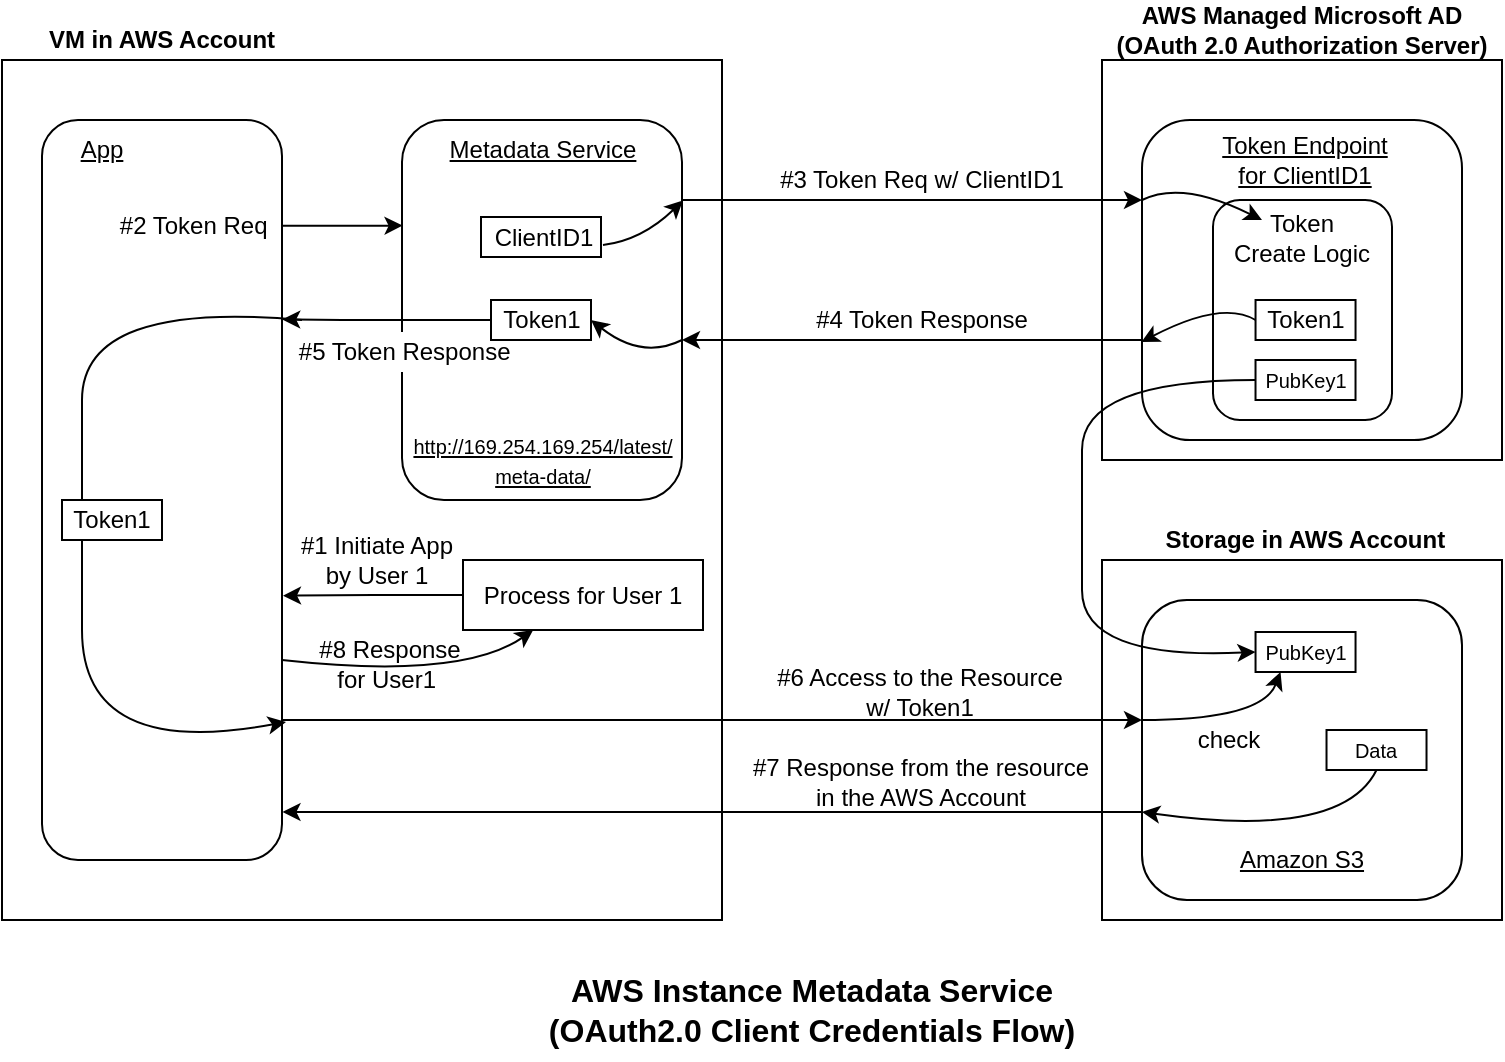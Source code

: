 <mxfile version="22.1.18" type="github">
  <diagram id="--nqma7Hxtt_wLqLNTel" name="Page-1">
    <mxGraphModel dx="1354" dy="607" grid="1" gridSize="10" guides="1" tooltips="1" connect="1" arrows="1" fold="1" page="1" pageScale="1" pageWidth="827" pageHeight="1169" math="0" shadow="0">
      <root>
        <mxCell id="0" />
        <mxCell id="1" parent="0" />
        <mxCell id="2p3ya99PdbGUZq53EWPI-1" value="" style="rounded=0;whiteSpace=wrap;html=1;" parent="1" vertex="1">
          <mxGeometry x="50" y="150" width="360" height="430" as="geometry" />
        </mxCell>
        <mxCell id="cbdDKb6Eu_nVLLMf66wY-12" style="edgeStyle=orthogonalEdgeStyle;rounded=0;orthogonalLoop=1;jettySize=auto;html=1;exitX=0.996;exitY=0.216;exitDx=0;exitDy=0;exitPerimeter=0;entryX=0.002;entryY=0.42;entryDx=0;entryDy=0;entryPerimeter=0;" parent="1" edge="1">
          <mxGeometry relative="1" as="geometry">
            <mxPoint x="189.52" y="232.92" as="sourcePoint" />
            <mxPoint x="250.28" y="232.8" as="targetPoint" />
            <Array as="points">
              <mxPoint x="240" y="233" />
              <mxPoint x="240" y="233" />
            </Array>
          </mxGeometry>
        </mxCell>
        <mxCell id="2p3ya99PdbGUZq53EWPI-2" value="" style="rounded=1;whiteSpace=wrap;html=1;" parent="1" vertex="1">
          <mxGeometry x="70" y="180" width="120" height="370" as="geometry" />
        </mxCell>
        <mxCell id="2p3ya99PdbGUZq53EWPI-3" value="App" style="text;html=1;strokeColor=none;fillColor=none;align=center;verticalAlign=middle;whiteSpace=wrap;rounded=0;fontStyle=4" parent="1" vertex="1">
          <mxGeometry x="80" y="185" width="40" height="20" as="geometry" />
        </mxCell>
        <mxCell id="2p3ya99PdbGUZq53EWPI-14" value="VM in AWS Account" style="text;html=1;strokeColor=none;fillColor=none;align=center;verticalAlign=middle;whiteSpace=wrap;rounded=0;fontStyle=1" parent="1" vertex="1">
          <mxGeometry x="50" y="130" width="160" height="20" as="geometry" />
        </mxCell>
        <mxCell id="2p3ya99PdbGUZq53EWPI-17" value="" style="rounded=0;whiteSpace=wrap;html=1;" parent="1" vertex="1">
          <mxGeometry x="600" y="150" width="200" height="200" as="geometry" />
        </mxCell>
        <mxCell id="2p3ya99PdbGUZq53EWPI-18" value="AWS Managed Microsoft AD&lt;br&gt;(OAuth 2.0 Authorization Server)" style="text;html=1;strokeColor=none;fillColor=none;align=center;verticalAlign=middle;whiteSpace=wrap;rounded=0;fontStyle=1" parent="1" vertex="1">
          <mxGeometry x="600" y="120" width="200" height="30" as="geometry" />
        </mxCell>
        <mxCell id="2p3ya99PdbGUZq53EWPI-30" style="edgeStyle=orthogonalEdgeStyle;rounded=0;orthogonalLoop=1;jettySize=auto;html=1;exitX=0;exitY=0.75;exitDx=0;exitDy=0;" parent="1" source="2p3ya99PdbGUZq53EWPI-19" edge="1">
          <mxGeometry relative="1" as="geometry">
            <Array as="points">
              <mxPoint x="620" y="290" />
            </Array>
            <mxPoint x="390" y="290" as="targetPoint" />
          </mxGeometry>
        </mxCell>
        <mxCell id="2p3ya99PdbGUZq53EWPI-19" value="" style="rounded=1;whiteSpace=wrap;html=1;" parent="1" vertex="1">
          <mxGeometry x="620" y="180" width="160" height="160" as="geometry" />
        </mxCell>
        <mxCell id="2p3ya99PdbGUZq53EWPI-23" value="Token Endpoint &lt;br&gt;for ClientID1" style="text;html=1;strokeColor=none;fillColor=none;align=center;verticalAlign=middle;whiteSpace=wrap;rounded=0;fontStyle=4" parent="1" vertex="1">
          <mxGeometry x="641.26" y="185" width="121" height="30" as="geometry" />
        </mxCell>
        <mxCell id="2p3ya99PdbGUZq53EWPI-27" value="#4 Token Response" style="text;html=1;strokeColor=none;fillColor=none;align=center;verticalAlign=middle;whiteSpace=wrap;rounded=0;" parent="1" vertex="1">
          <mxGeometry x="430" y="270" width="160" height="20" as="geometry" />
        </mxCell>
        <mxCell id="2p3ya99PdbGUZq53EWPI-25" value="#3 Token Req w/ ClientID1" style="text;html=1;strokeColor=none;fillColor=none;align=center;verticalAlign=middle;whiteSpace=wrap;rounded=0;" parent="1" vertex="1">
          <mxGeometry x="430" y="200" width="160" height="20" as="geometry" />
        </mxCell>
        <mxCell id="2p3ya99PdbGUZq53EWPI-29" value="" style="endArrow=classic;html=1;rounded=0;entryX=0;entryY=0.25;entryDx=0;entryDy=0;" parent="1" target="2p3ya99PdbGUZq53EWPI-19" edge="1">
          <mxGeometry width="50" height="50" relative="1" as="geometry">
            <mxPoint x="390" y="220" as="sourcePoint" />
            <mxPoint x="520" y="330" as="targetPoint" />
          </mxGeometry>
        </mxCell>
        <mxCell id="2p3ya99PdbGUZq53EWPI-33" value="" style="rounded=0;whiteSpace=wrap;html=1;" parent="1" vertex="1">
          <mxGeometry x="600" y="400" width="200" height="180" as="geometry" />
        </mxCell>
        <mxCell id="2p3ya99PdbGUZq53EWPI-34" value="&amp;nbsp;Storage in AWS Account" style="text;html=1;strokeColor=none;fillColor=none;align=center;verticalAlign=middle;whiteSpace=wrap;rounded=0;fontStyle=1" parent="1" vertex="1">
          <mxGeometry x="605" y="380" width="190" height="20" as="geometry" />
        </mxCell>
        <mxCell id="2p3ya99PdbGUZq53EWPI-37" value="#6 Access to the Resource&lt;br&gt;w/ Token1" style="text;html=1;strokeColor=none;fillColor=none;align=center;verticalAlign=middle;whiteSpace=wrap;rounded=0;" parent="1" vertex="1">
          <mxGeometry x="429.01" y="451" width="160" height="30" as="geometry" />
        </mxCell>
        <mxCell id="2p3ya99PdbGUZq53EWPI-55" value="#7 Response from the resource in the AWS Account" style="text;html=1;strokeColor=none;fillColor=none;align=center;verticalAlign=middle;whiteSpace=wrap;rounded=0;" parent="1" vertex="1">
          <mxGeometry x="419.51" y="496" width="179.01" height="30" as="geometry" />
        </mxCell>
        <mxCell id="2p3ya99PdbGUZq53EWPI-70" value="" style="curved=1;endArrow=classic;html=1;rounded=0;" parent="1" edge="1">
          <mxGeometry width="50" height="50" relative="1" as="geometry">
            <mxPoint x="200" y="280" as="sourcePoint" />
            <mxPoint x="192" y="481" as="targetPoint" />
            <Array as="points">
              <mxPoint x="90" y="270" />
              <mxPoint x="90" y="370" />
              <mxPoint x="90" y="500" />
            </Array>
          </mxGeometry>
        </mxCell>
        <mxCell id="2p3ya99PdbGUZq53EWPI-73" value="" style="rounded=1;whiteSpace=wrap;html=1;" parent="1" vertex="1">
          <mxGeometry x="620" y="420" width="160" height="150" as="geometry" />
        </mxCell>
        <mxCell id="2p3ya99PdbGUZq53EWPI-74" value="Amazon S3" style="text;html=1;strokeColor=none;fillColor=none;align=center;verticalAlign=middle;whiteSpace=wrap;rounded=0;fontStyle=4" parent="1" vertex="1">
          <mxGeometry x="620" y="540" width="160" height="20" as="geometry" />
        </mxCell>
        <mxCell id="2p3ya99PdbGUZq53EWPI-62" style="edgeStyle=orthogonalEdgeStyle;rounded=0;orthogonalLoop=1;jettySize=auto;html=1;endArrow=classic;endFill=1;" parent="1" edge="1">
          <mxGeometry relative="1" as="geometry">
            <mxPoint x="190" y="480" as="sourcePoint" />
            <mxPoint x="620" y="480" as="targetPoint" />
          </mxGeometry>
        </mxCell>
        <mxCell id="2p3ya99PdbGUZq53EWPI-79" value="" style="rounded=1;whiteSpace=wrap;html=1;" parent="1" vertex="1">
          <mxGeometry x="655.5" y="220" width="89.5" height="110" as="geometry" />
        </mxCell>
        <mxCell id="2p3ya99PdbGUZq53EWPI-80" value="Token&lt;br&gt;Create Logic" style="text;html=1;strokeColor=none;fillColor=none;align=center;verticalAlign=middle;whiteSpace=wrap;rounded=0;" parent="1" vertex="1">
          <mxGeometry x="657" y="221" width="85.99" height="35" as="geometry" />
        </mxCell>
        <mxCell id="2p3ya99PdbGUZq53EWPI-38" value="" style="rounded=0;whiteSpace=wrap;html=1;" parent="1" vertex="1">
          <mxGeometry x="676.77" y="270" width="50" height="20" as="geometry" />
        </mxCell>
        <mxCell id="2p3ya99PdbGUZq53EWPI-39" value="Token1" style="text;html=1;strokeColor=none;fillColor=none;align=center;verticalAlign=middle;whiteSpace=wrap;rounded=0;" parent="1" vertex="1">
          <mxGeometry x="676.77" y="270" width="50" height="20" as="geometry" />
        </mxCell>
        <mxCell id="2p3ya99PdbGUZq53EWPI-84" value="" style="curved=1;endArrow=classic;html=1;rounded=0;exitX=0;exitY=0.5;exitDx=0;exitDy=0;entryX=-0.002;entryY=0.694;entryDx=0;entryDy=0;entryPerimeter=0;" parent="1" source="2p3ya99PdbGUZq53EWPI-39" target="2p3ya99PdbGUZq53EWPI-19" edge="1">
          <mxGeometry width="50" height="50" relative="1" as="geometry">
            <mxPoint x="660" y="334" as="sourcePoint" />
            <mxPoint x="802" y="339" as="targetPoint" />
            <Array as="points">
              <mxPoint x="660" y="270" />
            </Array>
          </mxGeometry>
        </mxCell>
        <mxCell id="2p3ya99PdbGUZq53EWPI-86" value="" style="curved=1;endArrow=classic;html=1;rounded=0;exitX=0.75;exitY=0;exitDx=0;exitDy=0;" parent="1" edge="1">
          <mxGeometry width="50" height="50" relative="1" as="geometry">
            <mxPoint x="620" y="220" as="sourcePoint" />
            <mxPoint x="680" y="230" as="targetPoint" />
            <Array as="points">
              <mxPoint x="640" y="210" />
            </Array>
          </mxGeometry>
        </mxCell>
        <mxCell id="cbdDKb6Eu_nVLLMf66wY-11" style="edgeStyle=orthogonalEdgeStyle;rounded=0;orthogonalLoop=1;jettySize=auto;html=1;exitX=0;exitY=0.5;exitDx=0;exitDy=0;entryX=1;entryY=0.686;entryDx=0;entryDy=0;entryPerimeter=0;" parent="1" source="2p3ya99PdbGUZq53EWPI-88" edge="1">
          <mxGeometry relative="1" as="geometry">
            <mxPoint x="190.5" y="417.82" as="targetPoint" />
          </mxGeometry>
        </mxCell>
        <mxCell id="2p3ya99PdbGUZq53EWPI-88" value="" style="rounded=0;whiteSpace=wrap;html=1;" parent="1" vertex="1">
          <mxGeometry x="280.5" y="400" width="120" height="35" as="geometry" />
        </mxCell>
        <mxCell id="2p3ya99PdbGUZq53EWPI-89" value="Process for User 1" style="text;html=1;strokeColor=none;fillColor=none;align=center;verticalAlign=middle;whiteSpace=wrap;rounded=0;" parent="1" vertex="1">
          <mxGeometry x="287" y="407.5" width="107" height="20" as="geometry" />
        </mxCell>
        <mxCell id="2p3ya99PdbGUZq53EWPI-96" value="#1 Initiate App &lt;br&gt;by User 1" style="text;html=1;strokeColor=none;fillColor=none;align=center;verticalAlign=middle;whiteSpace=wrap;rounded=0;" parent="1" vertex="1">
          <mxGeometry x="185" y="380" width="105" height="40" as="geometry" />
        </mxCell>
        <mxCell id="2p3ya99PdbGUZq53EWPI-97" value="#8 Response for User1&amp;nbsp;" style="text;html=1;strokeColor=none;fillColor=none;align=center;verticalAlign=middle;whiteSpace=wrap;rounded=0;" parent="1" vertex="1">
          <mxGeometry x="199.5" y="432" width="87.5" height="40" as="geometry" />
        </mxCell>
        <mxCell id="2p3ya99PdbGUZq53EWPI-101" value="" style="curved=1;endArrow=classic;html=1;rounded=0;" parent="1" target="2p3ya99PdbGUZq53EWPI-88" edge="1">
          <mxGeometry width="50" height="50" relative="1" as="geometry">
            <mxPoint x="190" y="450" as="sourcePoint" />
            <mxPoint x="335" y="436" as="targetPoint" />
            <Array as="points">
              <mxPoint x="280" y="460" />
            </Array>
          </mxGeometry>
        </mxCell>
        <mxCell id="2p3ya99PdbGUZq53EWPI-104" value="&lt;font style=&quot;&quot;&gt;&lt;span style=&quot;font-size: 16px;&quot;&gt;AWS Instance Metadata Service&lt;br&gt;(OAuth2.0 Client Credentials Flow)&lt;/span&gt;&lt;/font&gt;" style="text;html=1;strokeColor=none;fillColor=none;align=center;verticalAlign=middle;whiteSpace=wrap;rounded=0;fontStyle=1;strokeWidth=1;" parent="1" vertex="1">
          <mxGeometry x="280" y="600" width="350" height="50" as="geometry" />
        </mxCell>
        <mxCell id="rZW8x_b_ALL_j7njvFHM-3" value="" style="rounded=0;whiteSpace=wrap;html=1;" parent="1" vertex="1">
          <mxGeometry x="676.76" y="300" width="50" height="20" as="geometry" />
        </mxCell>
        <mxCell id="rZW8x_b_ALL_j7njvFHM-4" value="&lt;font style=&quot;font-size: 10px;&quot;&gt;PubKey1&lt;/font&gt;" style="text;html=1;strokeColor=none;fillColor=none;align=center;verticalAlign=middle;whiteSpace=wrap;rounded=0;" parent="1" vertex="1">
          <mxGeometry x="676.76" y="300" width="50" height="20" as="geometry" />
        </mxCell>
        <mxCell id="rZW8x_b_ALL_j7njvFHM-5" value="" style="rounded=0;whiteSpace=wrap;html=1;" parent="1" vertex="1">
          <mxGeometry x="676.77" y="436" width="50" height="20" as="geometry" />
        </mxCell>
        <mxCell id="rZW8x_b_ALL_j7njvFHM-6" value="&lt;font style=&quot;font-size: 10px;&quot;&gt;PubKey1&lt;/font&gt;" style="text;html=1;strokeColor=none;fillColor=none;align=center;verticalAlign=middle;whiteSpace=wrap;rounded=0;" parent="1" vertex="1">
          <mxGeometry x="676.77" y="436" width="50" height="20" as="geometry" />
        </mxCell>
        <mxCell id="rZW8x_b_ALL_j7njvFHM-7" value="" style="curved=1;endArrow=classic;html=1;rounded=0;exitX=0;exitY=0.5;exitDx=0;exitDy=0;entryX=0;entryY=0.5;entryDx=0;entryDy=0;" parent="1" source="rZW8x_b_ALL_j7njvFHM-4" target="rZW8x_b_ALL_j7njvFHM-6" edge="1">
          <mxGeometry width="50" height="50" relative="1" as="geometry">
            <mxPoint x="703.49" y="325" as="sourcePoint" />
            <mxPoint x="520" y="360" as="targetPoint" />
            <Array as="points">
              <mxPoint x="590" y="310" />
              <mxPoint x="590" y="380" />
              <mxPoint x="590" y="450" />
            </Array>
          </mxGeometry>
        </mxCell>
        <mxCell id="rZW8x_b_ALL_j7njvFHM-10" value="" style="curved=1;endArrow=classic;html=1;rounded=0;entryX=0.25;entryY=1;entryDx=0;entryDy=0;" parent="1" target="rZW8x_b_ALL_j7njvFHM-6" edge="1">
          <mxGeometry width="50" height="50" relative="1" as="geometry">
            <mxPoint x="620" y="480" as="sourcePoint" />
            <mxPoint x="650" y="489" as="targetPoint" />
            <Array as="points">
              <mxPoint x="680" y="480" />
            </Array>
          </mxGeometry>
        </mxCell>
        <mxCell id="rZW8x_b_ALL_j7njvFHM-13" value="" style="curved=1;endArrow=classic;html=1;rounded=0;exitX=0.5;exitY=1;exitDx=0;exitDy=0;" parent="1" source="Rn4TnIecSN_BY4HVxcQf-1" edge="1">
          <mxGeometry width="50" height="50" relative="1" as="geometry">
            <mxPoint x="720" y="500" as="sourcePoint" />
            <mxPoint x="620" y="526" as="targetPoint" />
            <Array as="points">
              <mxPoint x="720" y="540" />
            </Array>
          </mxGeometry>
        </mxCell>
        <mxCell id="rZW8x_b_ALL_j7njvFHM-14" value="check" style="text;html=1;strokeColor=none;fillColor=none;align=center;verticalAlign=middle;whiteSpace=wrap;rounded=0;" parent="1" vertex="1">
          <mxGeometry x="636.75" y="478.5" width="52.5" height="23" as="geometry" />
        </mxCell>
        <mxCell id="cbdDKb6Eu_nVLLMf66wY-2" value="" style="rounded=1;whiteSpace=wrap;html=1;" parent="1" vertex="1">
          <mxGeometry x="250" y="180" width="140" height="190" as="geometry" />
        </mxCell>
        <mxCell id="cbdDKb6Eu_nVLLMf66wY-3" value="Metadata Service" style="text;html=1;strokeColor=none;fillColor=none;align=center;verticalAlign=middle;whiteSpace=wrap;rounded=0;fontStyle=4" parent="1" vertex="1">
          <mxGeometry x="267.5" y="185" width="105" height="20" as="geometry" />
        </mxCell>
        <mxCell id="cbdDKb6Eu_nVLLMf66wY-4" value="&lt;font style=&quot;font-size: 10px;&quot;&gt;http://169.254.169.254/latest/&lt;br&gt;meta-data/&lt;/font&gt;" style="text;html=1;strokeColor=none;fillColor=none;align=center;verticalAlign=middle;whiteSpace=wrap;rounded=0;fontStyle=4" parent="1" vertex="1">
          <mxGeometry x="249.5" y="330" width="140.5" height="40" as="geometry" />
        </mxCell>
        <mxCell id="cbdDKb6Eu_nVLLMf66wY-5" value="" style="endArrow=classic;html=1;rounded=0;" parent="1" edge="1">
          <mxGeometry width="50" height="50" relative="1" as="geometry">
            <mxPoint x="620" y="526" as="sourcePoint" />
            <mxPoint x="190.25" y="526" as="targetPoint" />
          </mxGeometry>
        </mxCell>
        <mxCell id="2p3ya99PdbGUZq53EWPI-50" value="" style="rounded=0;whiteSpace=wrap;html=1;" parent="1" vertex="1">
          <mxGeometry x="289.5" y="228.5" width="60" height="20" as="geometry" />
        </mxCell>
        <mxCell id="2p3ya99PdbGUZq53EWPI-51" value="ClientID1" style="text;html=1;strokeColor=none;fillColor=none;align=center;verticalAlign=middle;whiteSpace=wrap;rounded=0;" parent="1" vertex="1">
          <mxGeometry x="290.5" y="228.5" width="60" height="20" as="geometry" />
        </mxCell>
        <mxCell id="cbdDKb6Eu_nVLLMf66wY-14" style="edgeStyle=orthogonalEdgeStyle;rounded=0;orthogonalLoop=1;jettySize=auto;html=1;exitX=0;exitY=0.75;exitDx=0;exitDy=0;entryX=1.001;entryY=0.283;entryDx=0;entryDy=0;entryPerimeter=0;" parent="1" edge="1">
          <mxGeometry relative="1" as="geometry">
            <mxPoint x="294.5" y="280" as="sourcePoint" />
            <mxPoint x="190.12" y="279.71" as="targetPoint" />
            <Array as="points">
              <mxPoint x="220" y="280" />
              <mxPoint x="220" y="280" />
            </Array>
          </mxGeometry>
        </mxCell>
        <mxCell id="2p3ya99PdbGUZq53EWPI-68" value="" style="curved=1;endArrow=classic;html=1;rounded=0;entryX=1.003;entryY=0.212;entryDx=0;entryDy=0;entryPerimeter=0;" parent="1" target="cbdDKb6Eu_nVLLMf66wY-2" edge="1">
          <mxGeometry width="50" height="50" relative="1" as="geometry">
            <mxPoint x="350.5" y="242.5" as="sourcePoint" />
            <mxPoint x="410.5" y="200" as="targetPoint" />
            <Array as="points">
              <mxPoint x="370" y="240" />
            </Array>
          </mxGeometry>
        </mxCell>
        <mxCell id="cbdDKb6Eu_nVLLMf66wY-13" value="#2 Token Req&amp;nbsp;" style="text;html=1;strokeColor=none;fillColor=none;align=center;verticalAlign=middle;whiteSpace=wrap;rounded=0;" parent="1" vertex="1">
          <mxGeometry x="105" y="215" width="85" height="36" as="geometry" />
        </mxCell>
        <mxCell id="cbdDKb6Eu_nVLLMf66wY-15" value="#5 Token Response&amp;nbsp;" style="text;html=1;strokeColor=none;fillColor=default;align=center;verticalAlign=middle;whiteSpace=wrap;rounded=0;" parent="1" vertex="1">
          <mxGeometry x="192" y="286" width="122" height="20" as="geometry" />
        </mxCell>
        <mxCell id="2p3ya99PdbGUZq53EWPI-40" value="" style="rounded=0;whiteSpace=wrap;html=1;" parent="1" vertex="1">
          <mxGeometry x="294.5" y="270" width="50" height="20" as="geometry" />
        </mxCell>
        <mxCell id="2p3ya99PdbGUZq53EWPI-41" value="Token1" style="text;html=1;strokeColor=none;fillColor=none;align=center;verticalAlign=middle;whiteSpace=wrap;rounded=0;" parent="1" vertex="1">
          <mxGeometry x="294.5" y="270" width="50" height="20" as="geometry" />
        </mxCell>
        <mxCell id="2p3ya99PdbGUZq53EWPI-69" value="" style="curved=1;endArrow=classic;html=1;rounded=0;entryX=1;entryY=0.5;entryDx=0;entryDy=0;" parent="1" target="2p3ya99PdbGUZq53EWPI-41" edge="1">
          <mxGeometry width="50" height="50" relative="1" as="geometry">
            <mxPoint x="390" y="290" as="sourcePoint" />
            <mxPoint x="429" y="125" as="targetPoint" />
            <Array as="points">
              <mxPoint x="370" y="300" />
            </Array>
          </mxGeometry>
        </mxCell>
        <mxCell id="cbdDKb6Eu_nVLLMf66wY-17" value="" style="rounded=0;whiteSpace=wrap;html=1;" parent="1" vertex="1">
          <mxGeometry x="80" y="370" width="50" height="20" as="geometry" />
        </mxCell>
        <mxCell id="cbdDKb6Eu_nVLLMf66wY-18" value="Token1" style="text;html=1;strokeColor=none;fillColor=none;align=center;verticalAlign=middle;whiteSpace=wrap;rounded=0;" parent="1" vertex="1">
          <mxGeometry x="80" y="370" width="50" height="20" as="geometry" />
        </mxCell>
        <mxCell id="Rn4TnIecSN_BY4HVxcQf-1" value="&lt;font style=&quot;font-size: 10px;&quot;&gt;Data&lt;/font&gt;" style="text;html=1;align=center;verticalAlign=middle;whiteSpace=wrap;rounded=0;strokeColor=default;" parent="1" vertex="1">
          <mxGeometry x="712.26" y="485" width="50" height="20" as="geometry" />
        </mxCell>
      </root>
    </mxGraphModel>
  </diagram>
</mxfile>
